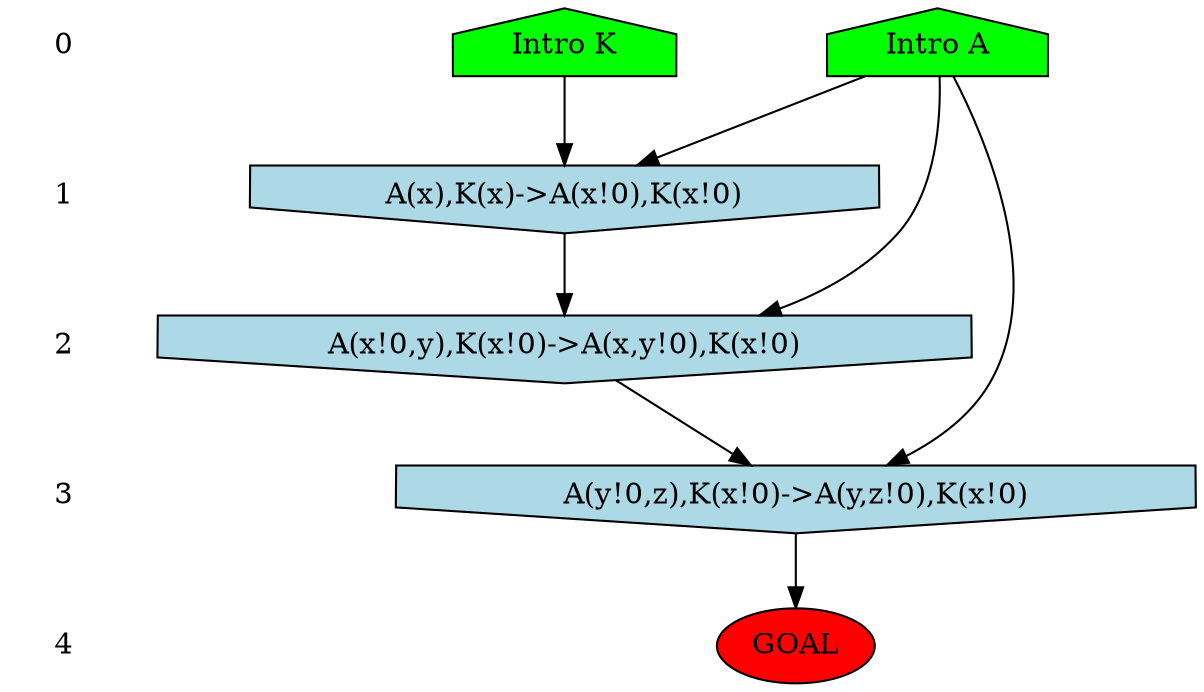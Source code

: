 /* Compression of 2159 causal flows obtained in average at 2.056536E+03 t.u */
/* Compressed causal flows were: [1;2;3;4;5;6;7;8;9;10;11;12;13;14;15;16;17;18;19;20;21;22;23;24;25;26;27;28;29;30;31;32;33;34;35;36;37;38;39;40;41;42;43;44;45;46;47;48;49;50;51;52;53;54;55;56;57;58;59;60;61;62;63;64;65;66;67;68;69;70;71;72;73;74;75;76;77;78;79;80;81;82;83;84;85;86;87;88;89;90;91;92;93;94;95;96;97;98;99;100;101;102;103;104;105;106;107;108;109;110;111;112;113;114;115;116;117;118;119;120;121;122;123;124;125;126;127;128;129;130;131;132;133;134;135;136;137;138;139;140;141;142;143;144;145;146;147;148;149;150;151;152;153;154;155;156;157;158;159;160;161;162;163;164;165;166;167;168;169;170;171;172;173;174;175;176;177;178;179;180;181;182;183;184;185;186;187;188;189;190;191;192;193;194;195;196;197;198;199;200;201;202;203;204;205;206;207;208;209;210;211;212;213;214;215;216;217;218;219;220;221;222;223;224;225;226;227;228;229;230;231;232;233;234;235;236;237;238;239;240;241;242;243;244;245;246;247;248;249;250;251;252;253;254;255;256;257;258;259;260;261;262;263;264;265;266;267;268;269;270;271;272;273;274;275;276;277;278;279;280;281;282;283;284;285;286;287;288;289;290;291;292;293;294;295;296;297;298;299;300;301;302;303;304;305;306;307;308;309;310;311;312;313;314;315;316;317;318;319;320;321;322;323;324;325;326;327;328;329;330;331;332;333;334;335;336;337;338;339;340;341;342;343;344;345;346;347;348;349;350;351;352;353;354;355;356;357;358;359;360;361;362;363;364;365;366;367;368;369;370;371;372;373;374;375;376;377;378;379;380;381;382;383;384;385;386;387;388;389;390;391;392;393;394;395;396;397;398;399;400;401;402;403;404;405;406;407;408;409;410;411;412;413;414;415;416;417;418;419;420;421;422;423;424;425;426;427;428;429;430;431;432;433;434;435;436;437;438;439;440;441;442;443;444;445;446;447;448;449;450;451;452;453;454;455;456;457;458;459;460;461;462;463;464;465;466;467;468;469;470;471;472;473;474;475;476;477;478;479;480;481;482;483;484;485;486;487;488;489;490;491;492;493;494;495;496;497;498;499;500;501;502;503;504;505;506;507;508;509;510;511;512;513;514;515;516;517;518;519;520;521;522;523;524;525;526;527;528;529;530;531;532;533;534;535;536;537;538;539;540;541;542;543;544;545;546;547;548;549;550;551;552;553;554;555;556;557;558;559;560;561;562;563;564;565;566;567;568;569;570;571;572;573;574;575;576;577;578;579;580;581;582;583;584;585;586;587;588;589;590;591;592;593;594;595;596;597;598;599;600;601;602;603;604;605;606;607;608;609;610;611;612;613;614;615;616;617;618;619;620;621;622;623;624;625;626;627;628;629;630;631;632;633;634;635;636;637;638;639;640;641;642;643;644;645;646;647;648;649;650;651;652;653;654;655;656;657;658;659;660;661;662;663;664;665;666;667;668;669;670;671;672;673;674;675;676;677;678;679;680;681;682;683;684;685;686;687;688;689;690;691;692;693;694;695;696;697;698;699;700;701;702;703;704;705;706;707;708;709;710;711;712;713;714;715;716;717;718;719;720;721;722;723;724;725;726;727;728;729;730;731;732;733;734;735;736;737;738;739;740;741;742;743;744;745;746;747;748;749;750;751;752;753;754;755;756;757;758;759;760;761;762;763;764;765;766;767;768;769;770;771;772;773;774;775;776;777;778;779;780;781;782;783;784;785;786;787;788;789;790;791;792;793;794;795;796;797;798;799;800;801;802;803;804;805;806;807;808;809;810;811;812;813;814;815;816;817;818;819;820;821;822;823;824;825;826;827;828;829;830;831;832;833;834;835;836;837;838;839;840;841;842;843;844;845;846;847;848;849;850;851;852;853;854;855;856;857;858;859;860;861;862;863;864;865;866;867;868;869;870;871;872;873;874;875;876;877;878;879;880;881;882;883;884;885;886;887;888;889;890;891;892;893;894;895;896;897;898;899;900;901;902;903;904;905;906;907;908;909;910;911;912;913;914;915;916;917;918;919;920;921;922;923;924;925;926;927;928;929;930;931;932;933;934;935;936;937;938;939;940;941;942;943;944;945;946;947;948;949;950;951;952;953;954;955;956;957;958;959;960;961;962;963;964;965;966;967;968;969;970;971;972;973;974;975;976;977;978;979;980;981;982;983;984;985;986;987;988;989;990;991;992;993;994;995;996;997;998;999;1000;1001;1002;1003;1004;1005;1006;1007;1008;1009;1010;1011;1012;1013;1014;1015;1016;1017;1018;1019;1020;1021;1022;1023;1024;1025;1026;1027;1028;1029;1030;1031;1032;1033;1034;1035;1036;1037;1038;1039;1040;1041;1042;1043;1044;1045;1046;1047;1048;1049;1050;1051;1052;1053;1054;1055;1056;1057;1058;1059;1060;1061;1062;1063;1064;1065;1066;1067;1068;1069;1070;1071;1072;1073;1074;1075;1076;1077;1078;1079;1080;1081;1082;1083;1084;1085;1086;1087;1088;1089;1090;1091;1092;1093;1094;1095;1096;1097;1098;1099;1100;1101;1102;1103;1104;1105;1106;1107;1108;1109;1110;1111;1112;1113;1114;1115;1116;1117;1118;1119;1120;1121;1122;1123;1124;1125;1126;1127;1128;1129;1130;1131;1132;1133;1134;1135;1136;1137;1138;1139;1140;1141;1142;1143;1144;1145;1146;1147;1148;1149;1150;1151;1152;1153;1154;1155;1156;1157;1158;1159;1160;1161;1162;1163;1164;1165;1166;1167;1168;1169;1170;1171;1172;1173;1174;1175;1176;1177;1178;1179;1180;1181;1182;1183;1184;1185;1186;1187;1188;1189;1190;1191;1192;1193;1194;1195;1196;1197;1198;1199;1200;1201;1202;1203;1204;1205;1206;1207;1208;1209;1210;1211;1212;1213;1214;1215;1216;1217;1218;1219;1220;1221;1222;1223;1224;1225;1226;1227;1228;1229;1230;1231;1232;1233;1234;1235;1236;1237;1238;1239;1240;1241;1242;1243;1244;1245;1246;1247;1248;1249;1250;1251;1252;1253;1254;1255;1256;1257;1258;1259;1260;1261;1262;1263;1264;1265;1266;1267;1268;1269;1270;1271;1272;1273;1274;1275;1276;1277;1278;1279;1280;1281;1282;1283;1284;1285;1286;1287;1288;1289;1290;1291;1292;1293;1294;1295;1296;1297;1298;1299;1300;1301;1302;1303;1304;1305;1306;1307;1308;1309;1310;1311;1312;1313;1314;1315;1316;1317;1318;1319;1320;1321;1322;1323;1324;1325;1326;1327;1328;1329;1330;1331;1332;1333;1334;1335;1336;1337;1338;1339;1340;1341;1342;1343;1344;1345;1346;1347;1348;1349;1350;1351;1352;1353;1354;1355;1356;1357;1358;1359;1360;1361;1362;1363;1364;1365;1366;1367;1368;1369;1370;1371;1372;1373;1374;1375;1376;1377;1378;1379;1380;1381;1382;1383;1384;1385;1386;1387;1388;1389;1390;1391;1392;1393;1394;1395;1396;1397;1398;1399;1400;1401;1402;1403;1404;1405;1406;1407;1408;1409;1410;1411;1412;1413;1414;1415;1416;1417;1418;1419;1420;1421;1422;1423;1424;1425;1426;1427;1428;1429;1430;1431;1432;1433;1434;1435;1436;1437;1438;1439;1440;1441;1442;1443;1444;1445;1446;1447;1448;1449;1450;1451;1452;1453;1454;1455;1456;1457;1458;1459;1460;1461;1462;1463;1464;1465;1466;1467;1468;1469;1470;1471;1472;1473;1474;1475;1476;1477;1478;1479;1480;1481;1482;1483;1484;1485;1486;1487;1488;1489;1490;1491;1492;1493;1494;1495;1496;1497;1498;1499;1500;1501;1502;1503;1504;1505;1506;1507;1508;1509;1510;1511;1512;1513;1514;1515;1516;1517;1518;1519;1520;1521;1522;1523;1524;1525;1526;1527;1528;1529;1530;1531;1532;1533;1534;1535;1536;1537;1538;1539;1540;1541;1542;1543;1544;1545;1546;1547;1548;1549;1550;1551;1552;1553;1554;1555;1556;1557;1558;1559;1560;1561;1562;1563;1564;1565;1566;1567;1568;1569;1570;1571;1572;1573;1574;1575;1576;1577;1578;1579;1580;1581;1582;1583;1584;1585;1586;1587;1588;1589;1590;1591;1592;1593;1594;1595;1596;1597;1598;1599;1600;1601;1602;1603;1604;1605;1606;1607;1608;1609;1610;1611;1612;1613;1614;1615;1616;1617;1618;1619;1620;1621;1622;1623;1624;1625;1626;1627;1628;1629;1630;1631;1632;1633;1634;1635;1636;1637;1638;1639;1640;1641;1642;1643;1644;1645;1646;1647;1648;1649;1650;1651;1652;1653;1654;1655;1656;1657;1658;1659;1660;1661;1662;1663;1664;1665;1666;1667;1668;1669;1670;1671;1672;1673;1674;1675;1676;1677;1678;1679;1680;1681;1682;1683;1684;1685;1686;1687;1688;1689;1690;1691;1692;1693;1694;1695;1696;1697;1698;1699;1700;1701;1702;1703;1704;1705;1706;1707;1708;1709;1710;1711;1712;1713;1714;1715;1716;1717;1718;1719;1720;1721;1722;1723;1724;1725;1726;1727;1728;1729;1730;1731;1732;1733;1734;1735;1736;1737;1738;1739;1740;1741;1742;1743;1744;1745;1746;1747;1748;1749;1750;1751;1752;1753;1754;1755;1756;1757;1758;1759;1760;1761;1762;1763;1764;1765;1766;1767;1768;1769;1770;1771;1772;1773;1774;1775;1776;1777;1778;1779;1780;1781;1782;1783;1784;1785;1786;1787;1788;1789;1790;1791;1792;1793;1794;1795;1796;1797;1798;1799;1800;1801;1802;1803;1804;1805;1806;1807;1808;1809;1810;1811;1812;1813;1814;1815;1816;1817;1818;1819;1820;1821;1822;1823;1824;1825;1826;1827;1828;1829;1830;1831;1832;1833;1834;1835;1836;1837;1838;1839;1840;1841;1842;1843;1844;1845;1846;1847;1848;1849;1850;1851;1852;1853;1854;1855;1856;1857;1858;1859;1860;1861;1862;1863;1864;1865;1866;1867;1868;1869;1870;1871;1872;1873;1874;1875;1876;1877;1878;1879;1880;1881;1882;1883;1884;1885;1886;1887;1888;1889;1890;1891;1892;1893;1894;1895;1896;1897;1898;1899;1900;1901;1902;1903;1904;1905;1906;1907;1908;1909;1910;1911;1912;1913;1914;1915;1916;1917;1918;1919;1920;1921;1922;1923;1924;1925;1926;1927;1928;1929;1930;1931;1932;1933;1934;1935;1936;1937;1938;1939;1940;1941;1942;1943;1944;1945;1946;1947;1948;1949;1950;1951;1952;1953;1954;1955;1956;1957;1958;1959;1960;1961;1962;1963;1964;1965;1966;1967;1968;1969;1970;1971;1972;1973;1974;1975;1976;1977;1978;1979;1980;1981;1982;1983;1984;1985;1986;1987;1988;1989;1990;1991;1992;1993;1994;1995;1996;1997;1998;1999;2000;2001;2002;2003;2004;2005;2006;2007;2008;2009;2010;2011;2012;2013;2014;2015;2016;2017;2018;2019;2020;2021;2022;2023;2024;2025;2026;2027;2028;2029;2030;2031;2032;2033;2034;2035;2036;2037;2038;2039;2040;2041;2042;2043;2044;2045;2046;2047;2048;2049;2050;2051;2052;2053;2054;2055;2056;2057;2058;2059;2060;2061;2062;2063;2064;2065;2066;2067;2068;2069;2070;2071;2072;2073;2074;2075;2076;2077;2078;2079;2080;2081;2082;2083;2084;2085;2086;2087;2088;2089;2090;2091;2092;2093;2094;2095;2096;2097;2098;2099;2100;2101;2102;2103;2104;2105;2106;2107;2108;2109;2110;2111;2112;2113;2114;2115;2116;2117;2118;2119;2120;2121;2122;2123;2124;2125;2126;2127;2128;2129;2130;2131;2132;2133;2134;2135;2136;2137;2138;2139;2140;2141;2142;2143;2144;2145;2146;2147;2148;2149;2150;2151;2152;2153;2154;2155;2156;2157;2158;2159] */
digraph G{
 ranksep=.5 ; 
{ rank = same ; "0" [shape=plaintext] ; node_1 [label ="Intro A", shape=house, style=filled, fillcolor=green] ;
node_2 [label ="Intro K", shape=house, style=filled, fillcolor=green] ;
}
{ rank = same ; "1" [shape=plaintext] ; node_3 [label="A(x),K(x)->A(x!0),K(x!0)", shape=invhouse, style=filled, fillcolor = lightblue] ;
}
{ rank = same ; "2" [shape=plaintext] ; node_4 [label="A(x!0,y),K(x!0)->A(x,y!0),K(x!0)", shape=invhouse, style=filled, fillcolor = lightblue] ;
}
{ rank = same ; "3" [shape=plaintext] ; node_5 [label="A(y!0,z),K(x!0)->A(y,z!0),K(x!0)", shape=invhouse, style=filled, fillcolor = lightblue] ;
}
{ rank = same ; "4" [shape=plaintext] ; node_6 [label ="GOAL", style=filled, fillcolor=red] ;
}
"0" -> "1" [style="invis"]; 
"1" -> "2" [style="invis"]; 
"2" -> "3" [style="invis"]; 
"3" -> "4" [style="invis"]; 
node_1 -> node_3
node_2 -> node_3
node_1 -> node_4
node_3 -> node_4
node_1 -> node_5
node_4 -> node_5
node_5 -> node_6
}
/*
 Dot generation time: 0.000000
*/